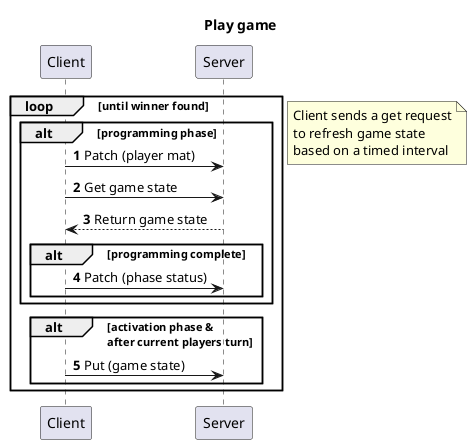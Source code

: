 @startuml
'https://plantuml.com/sequence-diagram

autonumber
title Play game

loop until winner found
alt programming phase
Client -> Server: Patch (player mat)
Client -> Server: Get game state
Server --> Client: Return game state
alt programming complete
Client -> Server: Patch (phase status)
end
end

alt activation phase & \nafter current players turn
Client -> Server: Put (game state)
end
end

note left
Client sends a get request
to refresh game state
based on a timed interval
end note
@enduml